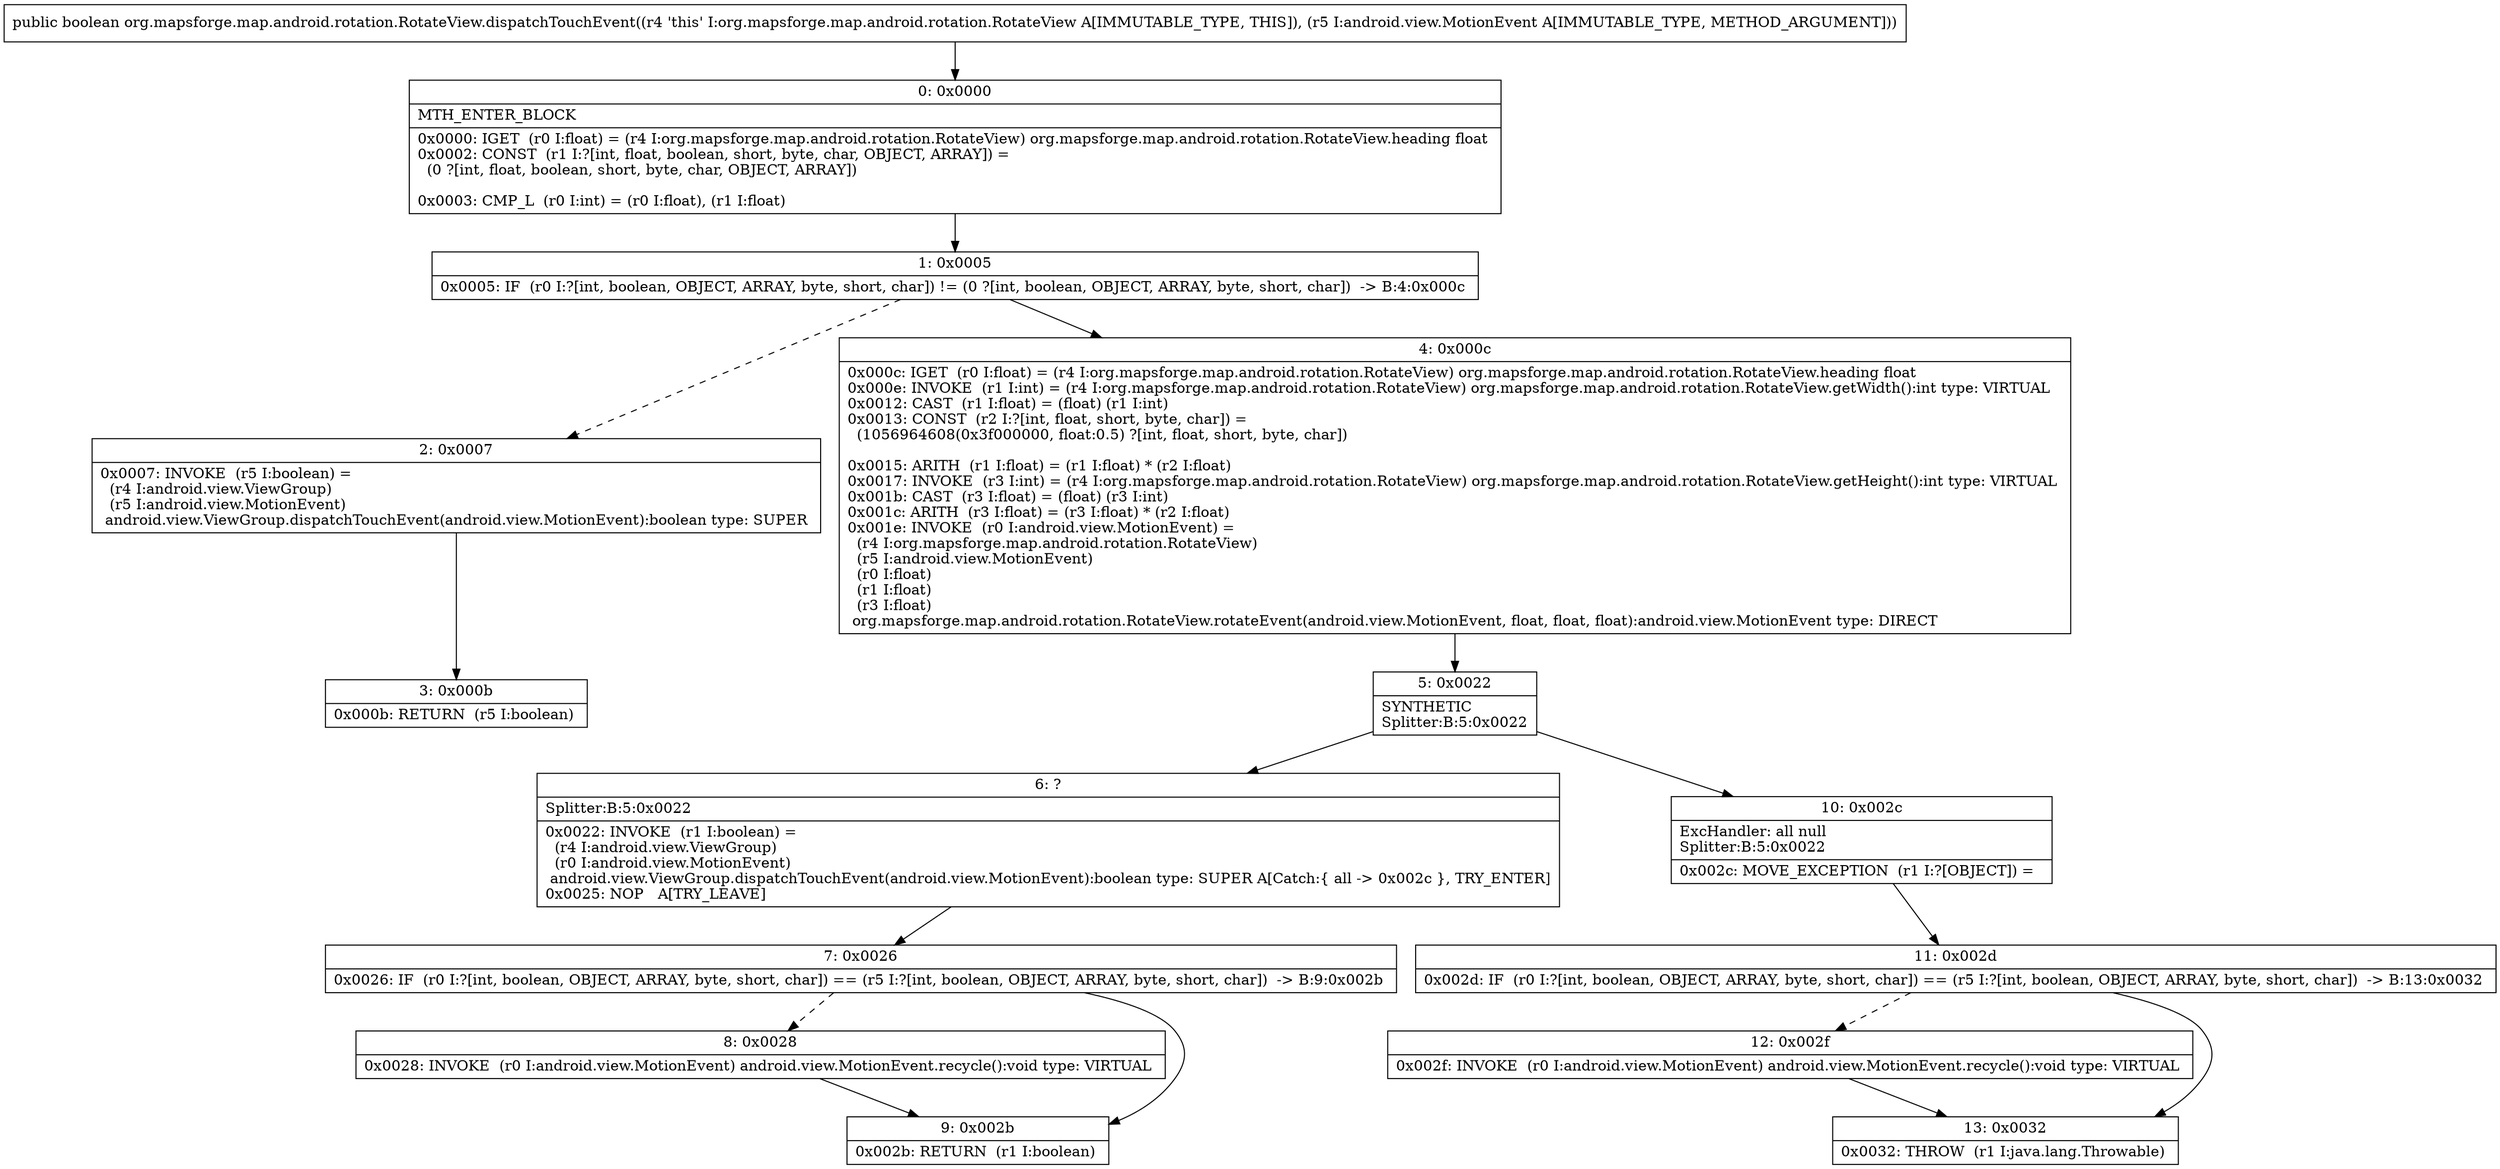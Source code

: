 digraph "CFG fororg.mapsforge.map.android.rotation.RotateView.dispatchTouchEvent(Landroid\/view\/MotionEvent;)Z" {
Node_0 [shape=record,label="{0\:\ 0x0000|MTH_ENTER_BLOCK\l|0x0000: IGET  (r0 I:float) = (r4 I:org.mapsforge.map.android.rotation.RotateView) org.mapsforge.map.android.rotation.RotateView.heading float \l0x0002: CONST  (r1 I:?[int, float, boolean, short, byte, char, OBJECT, ARRAY]) = \l  (0 ?[int, float, boolean, short, byte, char, OBJECT, ARRAY])\l \l0x0003: CMP_L  (r0 I:int) = (r0 I:float), (r1 I:float) \l}"];
Node_1 [shape=record,label="{1\:\ 0x0005|0x0005: IF  (r0 I:?[int, boolean, OBJECT, ARRAY, byte, short, char]) != (0 ?[int, boolean, OBJECT, ARRAY, byte, short, char])  \-\> B:4:0x000c \l}"];
Node_2 [shape=record,label="{2\:\ 0x0007|0x0007: INVOKE  (r5 I:boolean) = \l  (r4 I:android.view.ViewGroup)\l  (r5 I:android.view.MotionEvent)\l android.view.ViewGroup.dispatchTouchEvent(android.view.MotionEvent):boolean type: SUPER \l}"];
Node_3 [shape=record,label="{3\:\ 0x000b|0x000b: RETURN  (r5 I:boolean) \l}"];
Node_4 [shape=record,label="{4\:\ 0x000c|0x000c: IGET  (r0 I:float) = (r4 I:org.mapsforge.map.android.rotation.RotateView) org.mapsforge.map.android.rotation.RotateView.heading float \l0x000e: INVOKE  (r1 I:int) = (r4 I:org.mapsforge.map.android.rotation.RotateView) org.mapsforge.map.android.rotation.RotateView.getWidth():int type: VIRTUAL \l0x0012: CAST  (r1 I:float) = (float) (r1 I:int) \l0x0013: CONST  (r2 I:?[int, float, short, byte, char]) = \l  (1056964608(0x3f000000, float:0.5) ?[int, float, short, byte, char])\l \l0x0015: ARITH  (r1 I:float) = (r1 I:float) * (r2 I:float) \l0x0017: INVOKE  (r3 I:int) = (r4 I:org.mapsforge.map.android.rotation.RotateView) org.mapsforge.map.android.rotation.RotateView.getHeight():int type: VIRTUAL \l0x001b: CAST  (r3 I:float) = (float) (r3 I:int) \l0x001c: ARITH  (r3 I:float) = (r3 I:float) * (r2 I:float) \l0x001e: INVOKE  (r0 I:android.view.MotionEvent) = \l  (r4 I:org.mapsforge.map.android.rotation.RotateView)\l  (r5 I:android.view.MotionEvent)\l  (r0 I:float)\l  (r1 I:float)\l  (r3 I:float)\l org.mapsforge.map.android.rotation.RotateView.rotateEvent(android.view.MotionEvent, float, float, float):android.view.MotionEvent type: DIRECT \l}"];
Node_5 [shape=record,label="{5\:\ 0x0022|SYNTHETIC\lSplitter:B:5:0x0022\l}"];
Node_6 [shape=record,label="{6\:\ ?|Splitter:B:5:0x0022\l|0x0022: INVOKE  (r1 I:boolean) = \l  (r4 I:android.view.ViewGroup)\l  (r0 I:android.view.MotionEvent)\l android.view.ViewGroup.dispatchTouchEvent(android.view.MotionEvent):boolean type: SUPER A[Catch:\{ all \-\> 0x002c \}, TRY_ENTER]\l0x0025: NOP   A[TRY_LEAVE]\l}"];
Node_7 [shape=record,label="{7\:\ 0x0026|0x0026: IF  (r0 I:?[int, boolean, OBJECT, ARRAY, byte, short, char]) == (r5 I:?[int, boolean, OBJECT, ARRAY, byte, short, char])  \-\> B:9:0x002b \l}"];
Node_8 [shape=record,label="{8\:\ 0x0028|0x0028: INVOKE  (r0 I:android.view.MotionEvent) android.view.MotionEvent.recycle():void type: VIRTUAL \l}"];
Node_9 [shape=record,label="{9\:\ 0x002b|0x002b: RETURN  (r1 I:boolean) \l}"];
Node_10 [shape=record,label="{10\:\ 0x002c|ExcHandler: all null\lSplitter:B:5:0x0022\l|0x002c: MOVE_EXCEPTION  (r1 I:?[OBJECT]) =  \l}"];
Node_11 [shape=record,label="{11\:\ 0x002d|0x002d: IF  (r0 I:?[int, boolean, OBJECT, ARRAY, byte, short, char]) == (r5 I:?[int, boolean, OBJECT, ARRAY, byte, short, char])  \-\> B:13:0x0032 \l}"];
Node_12 [shape=record,label="{12\:\ 0x002f|0x002f: INVOKE  (r0 I:android.view.MotionEvent) android.view.MotionEvent.recycle():void type: VIRTUAL \l}"];
Node_13 [shape=record,label="{13\:\ 0x0032|0x0032: THROW  (r1 I:java.lang.Throwable) \l}"];
MethodNode[shape=record,label="{public boolean org.mapsforge.map.android.rotation.RotateView.dispatchTouchEvent((r4 'this' I:org.mapsforge.map.android.rotation.RotateView A[IMMUTABLE_TYPE, THIS]), (r5 I:android.view.MotionEvent A[IMMUTABLE_TYPE, METHOD_ARGUMENT])) }"];
MethodNode -> Node_0;
Node_0 -> Node_1;
Node_1 -> Node_2[style=dashed];
Node_1 -> Node_4;
Node_2 -> Node_3;
Node_4 -> Node_5;
Node_5 -> Node_6;
Node_5 -> Node_10;
Node_6 -> Node_7;
Node_7 -> Node_8[style=dashed];
Node_7 -> Node_9;
Node_8 -> Node_9;
Node_10 -> Node_11;
Node_11 -> Node_12[style=dashed];
Node_11 -> Node_13;
Node_12 -> Node_13;
}

